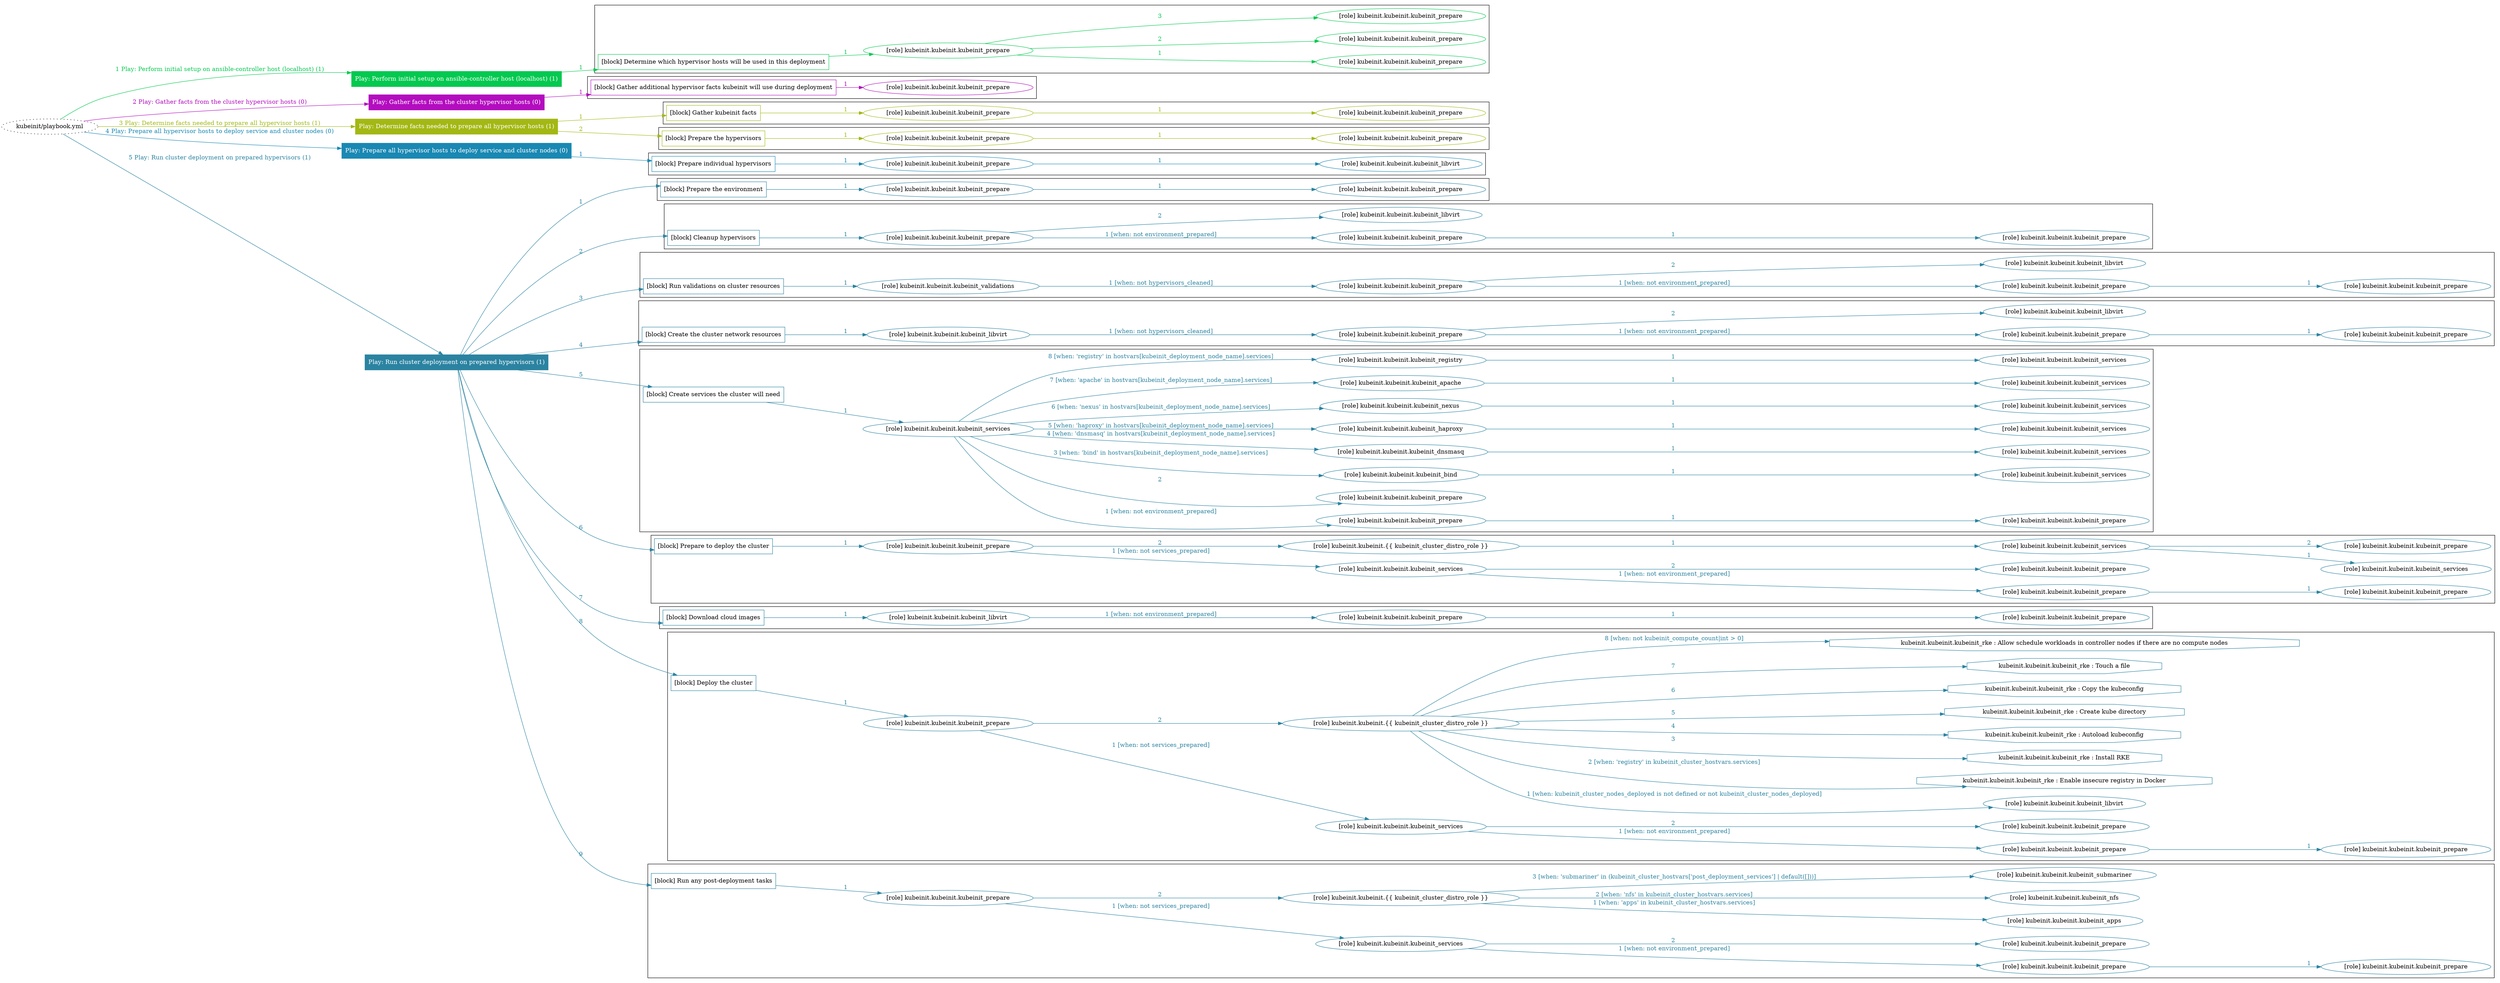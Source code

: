 digraph {
	graph [concentrate=true ordering=in rankdir=LR ratio=fill]
	edge [esep=5 sep=10]
	"kubeinit/playbook.yml" [URL="/home/runner/work/kubeinit/kubeinit/kubeinit/playbook.yml" id=playbook_e55db011 style=dotted]
	"kubeinit/playbook.yml" -> play_67dc340b [label="1 Play: Perform initial setup on ansible-controller host (localhost) (1)" color="#03c950" fontcolor="#03c950" id=edge_playbook_e55db011_play_67dc340b labeltooltip="1 Play: Perform initial setup on ansible-controller host (localhost) (1)" tooltip="1 Play: Perform initial setup on ansible-controller host (localhost) (1)"]
	subgraph "Play: Perform initial setup on ansible-controller host (localhost) (1)" {
		play_67dc340b [label="Play: Perform initial setup on ansible-controller host (localhost) (1)" URL="/home/runner/work/kubeinit/kubeinit/kubeinit/playbook.yml" color="#03c950" fontcolor="#ffffff" id=play_67dc340b shape=box style=filled tooltip=localhost]
		play_67dc340b -> block_d1f714ca [label=1 color="#03c950" fontcolor="#03c950" id=edge_1_play_67dc340b_block_d1f714ca labeltooltip=1 tooltip=1]
		subgraph cluster_block_d1f714ca {
			block_d1f714ca [label="[block] Determine which hypervisor hosts will be used in this deployment" URL="/home/runner/work/kubeinit/kubeinit/kubeinit/playbook.yml" color="#03c950" id=block_d1f714ca labeltooltip="Determine which hypervisor hosts will be used in this deployment" shape=box tooltip="Determine which hypervisor hosts will be used in this deployment"]
			block_d1f714ca -> role_d383143a [label="1 " color="#03c950" fontcolor="#03c950" id=edge_1_block_d1f714ca_role_d383143a labeltooltip="1 " tooltip="1 "]
			subgraph "kubeinit.kubeinit.kubeinit_prepare" {
				role_d383143a [label="[role] kubeinit.kubeinit.kubeinit_prepare" URL="/home/runner/work/kubeinit/kubeinit/kubeinit/playbook.yml" color="#03c950" id=role_d383143a tooltip="kubeinit.kubeinit.kubeinit_prepare"]
				role_d383143a -> role_7f1703e6 [label="1 " color="#03c950" fontcolor="#03c950" id=edge_1_role_d383143a_role_7f1703e6 labeltooltip="1 " tooltip="1 "]
				subgraph "kubeinit.kubeinit.kubeinit_prepare" {
					role_7f1703e6 [label="[role] kubeinit.kubeinit.kubeinit_prepare" URL="/home/runner/.ansible/collections/ansible_collections/kubeinit/kubeinit/roles/kubeinit_prepare/tasks/build_hypervisors_group.yml" color="#03c950" id=role_7f1703e6 tooltip="kubeinit.kubeinit.kubeinit_prepare"]
				}
				role_d383143a -> role_ec361c5c [label="2 " color="#03c950" fontcolor="#03c950" id=edge_2_role_d383143a_role_ec361c5c labeltooltip="2 " tooltip="2 "]
				subgraph "kubeinit.kubeinit.kubeinit_prepare" {
					role_ec361c5c [label="[role] kubeinit.kubeinit.kubeinit_prepare" URL="/home/runner/.ansible/collections/ansible_collections/kubeinit/kubeinit/roles/kubeinit_prepare/tasks/build_hypervisors_group.yml" color="#03c950" id=role_ec361c5c tooltip="kubeinit.kubeinit.kubeinit_prepare"]
				}
				role_d383143a -> role_1168374b [label="3 " color="#03c950" fontcolor="#03c950" id=edge_3_role_d383143a_role_1168374b labeltooltip="3 " tooltip="3 "]
				subgraph "kubeinit.kubeinit.kubeinit_prepare" {
					role_1168374b [label="[role] kubeinit.kubeinit.kubeinit_prepare" URL="/home/runner/.ansible/collections/ansible_collections/kubeinit/kubeinit/roles/kubeinit_prepare/tasks/build_hypervisors_group.yml" color="#03c950" id=role_1168374b tooltip="kubeinit.kubeinit.kubeinit_prepare"]
				}
			}
		}
	}
	"kubeinit/playbook.yml" -> play_30d7110e [label="2 Play: Gather facts from the cluster hypervisor hosts (0)" color="#b30dbf" fontcolor="#b30dbf" id=edge_playbook_e55db011_play_30d7110e labeltooltip="2 Play: Gather facts from the cluster hypervisor hosts (0)" tooltip="2 Play: Gather facts from the cluster hypervisor hosts (0)"]
	subgraph "Play: Gather facts from the cluster hypervisor hosts (0)" {
		play_30d7110e [label="Play: Gather facts from the cluster hypervisor hosts (0)" URL="/home/runner/work/kubeinit/kubeinit/kubeinit/playbook.yml" color="#b30dbf" fontcolor="#ffffff" id=play_30d7110e shape=box style=filled tooltip="Play: Gather facts from the cluster hypervisor hosts (0)"]
		play_30d7110e -> block_08581228 [label=1 color="#b30dbf" fontcolor="#b30dbf" id=edge_1_play_30d7110e_block_08581228 labeltooltip=1 tooltip=1]
		subgraph cluster_block_08581228 {
			block_08581228 [label="[block] Gather additional hypervisor facts kubeinit will use during deployment" URL="/home/runner/work/kubeinit/kubeinit/kubeinit/playbook.yml" color="#b30dbf" id=block_08581228 labeltooltip="Gather additional hypervisor facts kubeinit will use during deployment" shape=box tooltip="Gather additional hypervisor facts kubeinit will use during deployment"]
			block_08581228 -> role_de0c95f0 [label="1 " color="#b30dbf" fontcolor="#b30dbf" id=edge_1_block_08581228_role_de0c95f0 labeltooltip="1 " tooltip="1 "]
			subgraph "kubeinit.kubeinit.kubeinit_prepare" {
				role_de0c95f0 [label="[role] kubeinit.kubeinit.kubeinit_prepare" URL="/home/runner/work/kubeinit/kubeinit/kubeinit/playbook.yml" color="#b30dbf" id=role_de0c95f0 tooltip="kubeinit.kubeinit.kubeinit_prepare"]
			}
		}
	}
	"kubeinit/playbook.yml" -> play_4aa07a9d [label="3 Play: Determine facts needed to prepare all hypervisor hosts (1)" color="#a3b814" fontcolor="#a3b814" id=edge_playbook_e55db011_play_4aa07a9d labeltooltip="3 Play: Determine facts needed to prepare all hypervisor hosts (1)" tooltip="3 Play: Determine facts needed to prepare all hypervisor hosts (1)"]
	subgraph "Play: Determine facts needed to prepare all hypervisor hosts (1)" {
		play_4aa07a9d [label="Play: Determine facts needed to prepare all hypervisor hosts (1)" URL="/home/runner/work/kubeinit/kubeinit/kubeinit/playbook.yml" color="#a3b814" fontcolor="#ffffff" id=play_4aa07a9d shape=box style=filled tooltip=localhost]
		play_4aa07a9d -> block_de881b43 [label=1 color="#a3b814" fontcolor="#a3b814" id=edge_1_play_4aa07a9d_block_de881b43 labeltooltip=1 tooltip=1]
		subgraph cluster_block_de881b43 {
			block_de881b43 [label="[block] Gather kubeinit facts" URL="/home/runner/work/kubeinit/kubeinit/kubeinit/playbook.yml" color="#a3b814" id=block_de881b43 labeltooltip="Gather kubeinit facts" shape=box tooltip="Gather kubeinit facts"]
			block_de881b43 -> role_2f67605d [label="1 " color="#a3b814" fontcolor="#a3b814" id=edge_1_block_de881b43_role_2f67605d labeltooltip="1 " tooltip="1 "]
			subgraph "kubeinit.kubeinit.kubeinit_prepare" {
				role_2f67605d [label="[role] kubeinit.kubeinit.kubeinit_prepare" URL="/home/runner/work/kubeinit/kubeinit/kubeinit/playbook.yml" color="#a3b814" id=role_2f67605d tooltip="kubeinit.kubeinit.kubeinit_prepare"]
				role_2f67605d -> role_37171526 [label="1 " color="#a3b814" fontcolor="#a3b814" id=edge_1_role_2f67605d_role_37171526 labeltooltip="1 " tooltip="1 "]
				subgraph "kubeinit.kubeinit.kubeinit_prepare" {
					role_37171526 [label="[role] kubeinit.kubeinit.kubeinit_prepare" URL="/home/runner/.ansible/collections/ansible_collections/kubeinit/kubeinit/roles/kubeinit_prepare/tasks/gather_kubeinit_facts.yml" color="#a3b814" id=role_37171526 tooltip="kubeinit.kubeinit.kubeinit_prepare"]
				}
			}
		}
		play_4aa07a9d -> block_f7b8fd4e [label=2 color="#a3b814" fontcolor="#a3b814" id=edge_2_play_4aa07a9d_block_f7b8fd4e labeltooltip=2 tooltip=2]
		subgraph cluster_block_f7b8fd4e {
			block_f7b8fd4e [label="[block] Prepare the hypervisors" URL="/home/runner/work/kubeinit/kubeinit/kubeinit/playbook.yml" color="#a3b814" id=block_f7b8fd4e labeltooltip="Prepare the hypervisors" shape=box tooltip="Prepare the hypervisors"]
			block_f7b8fd4e -> role_d2a4a4ef [label="1 " color="#a3b814" fontcolor="#a3b814" id=edge_1_block_f7b8fd4e_role_d2a4a4ef labeltooltip="1 " tooltip="1 "]
			subgraph "kubeinit.kubeinit.kubeinit_prepare" {
				role_d2a4a4ef [label="[role] kubeinit.kubeinit.kubeinit_prepare" URL="/home/runner/work/kubeinit/kubeinit/kubeinit/playbook.yml" color="#a3b814" id=role_d2a4a4ef tooltip="kubeinit.kubeinit.kubeinit_prepare"]
				role_d2a4a4ef -> role_5ef63458 [label="1 " color="#a3b814" fontcolor="#a3b814" id=edge_1_role_d2a4a4ef_role_5ef63458 labeltooltip="1 " tooltip="1 "]
				subgraph "kubeinit.kubeinit.kubeinit_prepare" {
					role_5ef63458 [label="[role] kubeinit.kubeinit.kubeinit_prepare" URL="/home/runner/.ansible/collections/ansible_collections/kubeinit/kubeinit/roles/kubeinit_prepare/tasks/gather_kubeinit_facts.yml" color="#a3b814" id=role_5ef63458 tooltip="kubeinit.kubeinit.kubeinit_prepare"]
				}
			}
		}
	}
	"kubeinit/playbook.yml" -> play_81e403f7 [label="4 Play: Prepare all hypervisor hosts to deploy service and cluster nodes (0)" color="#1988b3" fontcolor="#1988b3" id=edge_playbook_e55db011_play_81e403f7 labeltooltip="4 Play: Prepare all hypervisor hosts to deploy service and cluster nodes (0)" tooltip="4 Play: Prepare all hypervisor hosts to deploy service and cluster nodes (0)"]
	subgraph "Play: Prepare all hypervisor hosts to deploy service and cluster nodes (0)" {
		play_81e403f7 [label="Play: Prepare all hypervisor hosts to deploy service and cluster nodes (0)" URL="/home/runner/work/kubeinit/kubeinit/kubeinit/playbook.yml" color="#1988b3" fontcolor="#ffffff" id=play_81e403f7 shape=box style=filled tooltip="Play: Prepare all hypervisor hosts to deploy service and cluster nodes (0)"]
		play_81e403f7 -> block_00a500b2 [label=1 color="#1988b3" fontcolor="#1988b3" id=edge_1_play_81e403f7_block_00a500b2 labeltooltip=1 tooltip=1]
		subgraph cluster_block_00a500b2 {
			block_00a500b2 [label="[block] Prepare individual hypervisors" URL="/home/runner/work/kubeinit/kubeinit/kubeinit/playbook.yml" color="#1988b3" id=block_00a500b2 labeltooltip="Prepare individual hypervisors" shape=box tooltip="Prepare individual hypervisors"]
			block_00a500b2 -> role_ab6cf3c2 [label="1 " color="#1988b3" fontcolor="#1988b3" id=edge_1_block_00a500b2_role_ab6cf3c2 labeltooltip="1 " tooltip="1 "]
			subgraph "kubeinit.kubeinit.kubeinit_prepare" {
				role_ab6cf3c2 [label="[role] kubeinit.kubeinit.kubeinit_prepare" URL="/home/runner/work/kubeinit/kubeinit/kubeinit/playbook.yml" color="#1988b3" id=role_ab6cf3c2 tooltip="kubeinit.kubeinit.kubeinit_prepare"]
				role_ab6cf3c2 -> role_0f6ce4d1 [label="1 " color="#1988b3" fontcolor="#1988b3" id=edge_1_role_ab6cf3c2_role_0f6ce4d1 labeltooltip="1 " tooltip="1 "]
				subgraph "kubeinit.kubeinit.kubeinit_libvirt" {
					role_0f6ce4d1 [label="[role] kubeinit.kubeinit.kubeinit_libvirt" URL="/home/runner/.ansible/collections/ansible_collections/kubeinit/kubeinit/roles/kubeinit_prepare/tasks/prepare_hypervisor.yml" color="#1988b3" id=role_0f6ce4d1 tooltip="kubeinit.kubeinit.kubeinit_libvirt"]
				}
			}
		}
	}
	"kubeinit/playbook.yml" -> play_2079ab14 [label="5 Play: Run cluster deployment on prepared hypervisors (1)" color="#2b83a1" fontcolor="#2b83a1" id=edge_playbook_e55db011_play_2079ab14 labeltooltip="5 Play: Run cluster deployment on prepared hypervisors (1)" tooltip="5 Play: Run cluster deployment on prepared hypervisors (1)"]
	subgraph "Play: Run cluster deployment on prepared hypervisors (1)" {
		play_2079ab14 [label="Play: Run cluster deployment on prepared hypervisors (1)" URL="/home/runner/work/kubeinit/kubeinit/kubeinit/playbook.yml" color="#2b83a1" fontcolor="#ffffff" id=play_2079ab14 shape=box style=filled tooltip=localhost]
		play_2079ab14 -> block_f9ff8fc6 [label=1 color="#2b83a1" fontcolor="#2b83a1" id=edge_1_play_2079ab14_block_f9ff8fc6 labeltooltip=1 tooltip=1]
		subgraph cluster_block_f9ff8fc6 {
			block_f9ff8fc6 [label="[block] Prepare the environment" URL="/home/runner/work/kubeinit/kubeinit/kubeinit/playbook.yml" color="#2b83a1" id=block_f9ff8fc6 labeltooltip="Prepare the environment" shape=box tooltip="Prepare the environment"]
			block_f9ff8fc6 -> role_5dbf5331 [label="1 " color="#2b83a1" fontcolor="#2b83a1" id=edge_1_block_f9ff8fc6_role_5dbf5331 labeltooltip="1 " tooltip="1 "]
			subgraph "kubeinit.kubeinit.kubeinit_prepare" {
				role_5dbf5331 [label="[role] kubeinit.kubeinit.kubeinit_prepare" URL="/home/runner/work/kubeinit/kubeinit/kubeinit/playbook.yml" color="#2b83a1" id=role_5dbf5331 tooltip="kubeinit.kubeinit.kubeinit_prepare"]
				role_5dbf5331 -> role_ba5bc32c [label="1 " color="#2b83a1" fontcolor="#2b83a1" id=edge_1_role_5dbf5331_role_ba5bc32c labeltooltip="1 " tooltip="1 "]
				subgraph "kubeinit.kubeinit.kubeinit_prepare" {
					role_ba5bc32c [label="[role] kubeinit.kubeinit.kubeinit_prepare" URL="/home/runner/.ansible/collections/ansible_collections/kubeinit/kubeinit/roles/kubeinit_prepare/tasks/gather_kubeinit_facts.yml" color="#2b83a1" id=role_ba5bc32c tooltip="kubeinit.kubeinit.kubeinit_prepare"]
				}
			}
		}
		play_2079ab14 -> block_57387211 [label=2 color="#2b83a1" fontcolor="#2b83a1" id=edge_2_play_2079ab14_block_57387211 labeltooltip=2 tooltip=2]
		subgraph cluster_block_57387211 {
			block_57387211 [label="[block] Cleanup hypervisors" URL="/home/runner/work/kubeinit/kubeinit/kubeinit/playbook.yml" color="#2b83a1" id=block_57387211 labeltooltip="Cleanup hypervisors" shape=box tooltip="Cleanup hypervisors"]
			block_57387211 -> role_a8362c7a [label="1 " color="#2b83a1" fontcolor="#2b83a1" id=edge_1_block_57387211_role_a8362c7a labeltooltip="1 " tooltip="1 "]
			subgraph "kubeinit.kubeinit.kubeinit_prepare" {
				role_a8362c7a [label="[role] kubeinit.kubeinit.kubeinit_prepare" URL="/home/runner/work/kubeinit/kubeinit/kubeinit/playbook.yml" color="#2b83a1" id=role_a8362c7a tooltip="kubeinit.kubeinit.kubeinit_prepare"]
				role_a8362c7a -> role_5d493ade [label="1 [when: not environment_prepared]" color="#2b83a1" fontcolor="#2b83a1" id=edge_1_role_a8362c7a_role_5d493ade labeltooltip="1 [when: not environment_prepared]" tooltip="1 [when: not environment_prepared]"]
				subgraph "kubeinit.kubeinit.kubeinit_prepare" {
					role_5d493ade [label="[role] kubeinit.kubeinit.kubeinit_prepare" URL="/home/runner/.ansible/collections/ansible_collections/kubeinit/kubeinit/roles/kubeinit_prepare/tasks/cleanup_hypervisors.yml" color="#2b83a1" id=role_5d493ade tooltip="kubeinit.kubeinit.kubeinit_prepare"]
					role_5d493ade -> role_f4e61a53 [label="1 " color="#2b83a1" fontcolor="#2b83a1" id=edge_1_role_5d493ade_role_f4e61a53 labeltooltip="1 " tooltip="1 "]
					subgraph "kubeinit.kubeinit.kubeinit_prepare" {
						role_f4e61a53 [label="[role] kubeinit.kubeinit.kubeinit_prepare" URL="/home/runner/.ansible/collections/ansible_collections/kubeinit/kubeinit/roles/kubeinit_prepare/tasks/gather_kubeinit_facts.yml" color="#2b83a1" id=role_f4e61a53 tooltip="kubeinit.kubeinit.kubeinit_prepare"]
					}
				}
				role_a8362c7a -> role_cea8eecd [label="2 " color="#2b83a1" fontcolor="#2b83a1" id=edge_2_role_a8362c7a_role_cea8eecd labeltooltip="2 " tooltip="2 "]
				subgraph "kubeinit.kubeinit.kubeinit_libvirt" {
					role_cea8eecd [label="[role] kubeinit.kubeinit.kubeinit_libvirt" URL="/home/runner/.ansible/collections/ansible_collections/kubeinit/kubeinit/roles/kubeinit_prepare/tasks/cleanup_hypervisors.yml" color="#2b83a1" id=role_cea8eecd tooltip="kubeinit.kubeinit.kubeinit_libvirt"]
				}
			}
		}
		play_2079ab14 -> block_ce6e151f [label=3 color="#2b83a1" fontcolor="#2b83a1" id=edge_3_play_2079ab14_block_ce6e151f labeltooltip=3 tooltip=3]
		subgraph cluster_block_ce6e151f {
			block_ce6e151f [label="[block] Run validations on cluster resources" URL="/home/runner/work/kubeinit/kubeinit/kubeinit/playbook.yml" color="#2b83a1" id=block_ce6e151f labeltooltip="Run validations on cluster resources" shape=box tooltip="Run validations on cluster resources"]
			block_ce6e151f -> role_a33f14a0 [label="1 " color="#2b83a1" fontcolor="#2b83a1" id=edge_1_block_ce6e151f_role_a33f14a0 labeltooltip="1 " tooltip="1 "]
			subgraph "kubeinit.kubeinit.kubeinit_validations" {
				role_a33f14a0 [label="[role] kubeinit.kubeinit.kubeinit_validations" URL="/home/runner/work/kubeinit/kubeinit/kubeinit/playbook.yml" color="#2b83a1" id=role_a33f14a0 tooltip="kubeinit.kubeinit.kubeinit_validations"]
				role_a33f14a0 -> role_05c8252f [label="1 [when: not hypervisors_cleaned]" color="#2b83a1" fontcolor="#2b83a1" id=edge_1_role_a33f14a0_role_05c8252f labeltooltip="1 [when: not hypervisors_cleaned]" tooltip="1 [when: not hypervisors_cleaned]"]
				subgraph "kubeinit.kubeinit.kubeinit_prepare" {
					role_05c8252f [label="[role] kubeinit.kubeinit.kubeinit_prepare" URL="/home/runner/.ansible/collections/ansible_collections/kubeinit/kubeinit/roles/kubeinit_validations/tasks/main.yml" color="#2b83a1" id=role_05c8252f tooltip="kubeinit.kubeinit.kubeinit_prepare"]
					role_05c8252f -> role_22298546 [label="1 [when: not environment_prepared]" color="#2b83a1" fontcolor="#2b83a1" id=edge_1_role_05c8252f_role_22298546 labeltooltip="1 [when: not environment_prepared]" tooltip="1 [when: not environment_prepared]"]
					subgraph "kubeinit.kubeinit.kubeinit_prepare" {
						role_22298546 [label="[role] kubeinit.kubeinit.kubeinit_prepare" URL="/home/runner/.ansible/collections/ansible_collections/kubeinit/kubeinit/roles/kubeinit_prepare/tasks/cleanup_hypervisors.yml" color="#2b83a1" id=role_22298546 tooltip="kubeinit.kubeinit.kubeinit_prepare"]
						role_22298546 -> role_c68b9130 [label="1 " color="#2b83a1" fontcolor="#2b83a1" id=edge_1_role_22298546_role_c68b9130 labeltooltip="1 " tooltip="1 "]
						subgraph "kubeinit.kubeinit.kubeinit_prepare" {
							role_c68b9130 [label="[role] kubeinit.kubeinit.kubeinit_prepare" URL="/home/runner/.ansible/collections/ansible_collections/kubeinit/kubeinit/roles/kubeinit_prepare/tasks/gather_kubeinit_facts.yml" color="#2b83a1" id=role_c68b9130 tooltip="kubeinit.kubeinit.kubeinit_prepare"]
						}
					}
					role_05c8252f -> role_410cbc05 [label="2 " color="#2b83a1" fontcolor="#2b83a1" id=edge_2_role_05c8252f_role_410cbc05 labeltooltip="2 " tooltip="2 "]
					subgraph "kubeinit.kubeinit.kubeinit_libvirt" {
						role_410cbc05 [label="[role] kubeinit.kubeinit.kubeinit_libvirt" URL="/home/runner/.ansible/collections/ansible_collections/kubeinit/kubeinit/roles/kubeinit_prepare/tasks/cleanup_hypervisors.yml" color="#2b83a1" id=role_410cbc05 tooltip="kubeinit.kubeinit.kubeinit_libvirt"]
					}
				}
			}
		}
		play_2079ab14 -> block_494bccfa [label=4 color="#2b83a1" fontcolor="#2b83a1" id=edge_4_play_2079ab14_block_494bccfa labeltooltip=4 tooltip=4]
		subgraph cluster_block_494bccfa {
			block_494bccfa [label="[block] Create the cluster network resources" URL="/home/runner/work/kubeinit/kubeinit/kubeinit/playbook.yml" color="#2b83a1" id=block_494bccfa labeltooltip="Create the cluster network resources" shape=box tooltip="Create the cluster network resources"]
			block_494bccfa -> role_618d1360 [label="1 " color="#2b83a1" fontcolor="#2b83a1" id=edge_1_block_494bccfa_role_618d1360 labeltooltip="1 " tooltip="1 "]
			subgraph "kubeinit.kubeinit.kubeinit_libvirt" {
				role_618d1360 [label="[role] kubeinit.kubeinit.kubeinit_libvirt" URL="/home/runner/work/kubeinit/kubeinit/kubeinit/playbook.yml" color="#2b83a1" id=role_618d1360 tooltip="kubeinit.kubeinit.kubeinit_libvirt"]
				role_618d1360 -> role_2b51115a [label="1 [when: not hypervisors_cleaned]" color="#2b83a1" fontcolor="#2b83a1" id=edge_1_role_618d1360_role_2b51115a labeltooltip="1 [when: not hypervisors_cleaned]" tooltip="1 [when: not hypervisors_cleaned]"]
				subgraph "kubeinit.kubeinit.kubeinit_prepare" {
					role_2b51115a [label="[role] kubeinit.kubeinit.kubeinit_prepare" URL="/home/runner/.ansible/collections/ansible_collections/kubeinit/kubeinit/roles/kubeinit_libvirt/tasks/create_network.yml" color="#2b83a1" id=role_2b51115a tooltip="kubeinit.kubeinit.kubeinit_prepare"]
					role_2b51115a -> role_0f632270 [label="1 [when: not environment_prepared]" color="#2b83a1" fontcolor="#2b83a1" id=edge_1_role_2b51115a_role_0f632270 labeltooltip="1 [when: not environment_prepared]" tooltip="1 [when: not environment_prepared]"]
					subgraph "kubeinit.kubeinit.kubeinit_prepare" {
						role_0f632270 [label="[role] kubeinit.kubeinit.kubeinit_prepare" URL="/home/runner/.ansible/collections/ansible_collections/kubeinit/kubeinit/roles/kubeinit_prepare/tasks/cleanup_hypervisors.yml" color="#2b83a1" id=role_0f632270 tooltip="kubeinit.kubeinit.kubeinit_prepare"]
						role_0f632270 -> role_77f0a396 [label="1 " color="#2b83a1" fontcolor="#2b83a1" id=edge_1_role_0f632270_role_77f0a396 labeltooltip="1 " tooltip="1 "]
						subgraph "kubeinit.kubeinit.kubeinit_prepare" {
							role_77f0a396 [label="[role] kubeinit.kubeinit.kubeinit_prepare" URL="/home/runner/.ansible/collections/ansible_collections/kubeinit/kubeinit/roles/kubeinit_prepare/tasks/gather_kubeinit_facts.yml" color="#2b83a1" id=role_77f0a396 tooltip="kubeinit.kubeinit.kubeinit_prepare"]
						}
					}
					role_2b51115a -> role_cd2c83ac [label="2 " color="#2b83a1" fontcolor="#2b83a1" id=edge_2_role_2b51115a_role_cd2c83ac labeltooltip="2 " tooltip="2 "]
					subgraph "kubeinit.kubeinit.kubeinit_libvirt" {
						role_cd2c83ac [label="[role] kubeinit.kubeinit.kubeinit_libvirt" URL="/home/runner/.ansible/collections/ansible_collections/kubeinit/kubeinit/roles/kubeinit_prepare/tasks/cleanup_hypervisors.yml" color="#2b83a1" id=role_cd2c83ac tooltip="kubeinit.kubeinit.kubeinit_libvirt"]
					}
				}
			}
		}
		play_2079ab14 -> block_b419bf3d [label=5 color="#2b83a1" fontcolor="#2b83a1" id=edge_5_play_2079ab14_block_b419bf3d labeltooltip=5 tooltip=5]
		subgraph cluster_block_b419bf3d {
			block_b419bf3d [label="[block] Create services the cluster will need" URL="/home/runner/work/kubeinit/kubeinit/kubeinit/playbook.yml" color="#2b83a1" id=block_b419bf3d labeltooltip="Create services the cluster will need" shape=box tooltip="Create services the cluster will need"]
			block_b419bf3d -> role_2d2bae8b [label="1 " color="#2b83a1" fontcolor="#2b83a1" id=edge_1_block_b419bf3d_role_2d2bae8b labeltooltip="1 " tooltip="1 "]
			subgraph "kubeinit.kubeinit.kubeinit_services" {
				role_2d2bae8b [label="[role] kubeinit.kubeinit.kubeinit_services" URL="/home/runner/work/kubeinit/kubeinit/kubeinit/playbook.yml" color="#2b83a1" id=role_2d2bae8b tooltip="kubeinit.kubeinit.kubeinit_services"]
				role_2d2bae8b -> role_a0cc6f60 [label="1 [when: not environment_prepared]" color="#2b83a1" fontcolor="#2b83a1" id=edge_1_role_2d2bae8b_role_a0cc6f60 labeltooltip="1 [when: not environment_prepared]" tooltip="1 [when: not environment_prepared]"]
				subgraph "kubeinit.kubeinit.kubeinit_prepare" {
					role_a0cc6f60 [label="[role] kubeinit.kubeinit.kubeinit_prepare" URL="/home/runner/.ansible/collections/ansible_collections/kubeinit/kubeinit/roles/kubeinit_services/tasks/main.yml" color="#2b83a1" id=role_a0cc6f60 tooltip="kubeinit.kubeinit.kubeinit_prepare"]
					role_a0cc6f60 -> role_7de44188 [label="1 " color="#2b83a1" fontcolor="#2b83a1" id=edge_1_role_a0cc6f60_role_7de44188 labeltooltip="1 " tooltip="1 "]
					subgraph "kubeinit.kubeinit.kubeinit_prepare" {
						role_7de44188 [label="[role] kubeinit.kubeinit.kubeinit_prepare" URL="/home/runner/.ansible/collections/ansible_collections/kubeinit/kubeinit/roles/kubeinit_prepare/tasks/gather_kubeinit_facts.yml" color="#2b83a1" id=role_7de44188 tooltip="kubeinit.kubeinit.kubeinit_prepare"]
					}
				}
				role_2d2bae8b -> role_009e4f43 [label="2 " color="#2b83a1" fontcolor="#2b83a1" id=edge_2_role_2d2bae8b_role_009e4f43 labeltooltip="2 " tooltip="2 "]
				subgraph "kubeinit.kubeinit.kubeinit_prepare" {
					role_009e4f43 [label="[role] kubeinit.kubeinit.kubeinit_prepare" URL="/home/runner/.ansible/collections/ansible_collections/kubeinit/kubeinit/roles/kubeinit_services/tasks/00_create_service_pod.yml" color="#2b83a1" id=role_009e4f43 tooltip="kubeinit.kubeinit.kubeinit_prepare"]
				}
				role_2d2bae8b -> role_32c282e8 [label="3 [when: 'bind' in hostvars[kubeinit_deployment_node_name].services]" color="#2b83a1" fontcolor="#2b83a1" id=edge_3_role_2d2bae8b_role_32c282e8 labeltooltip="3 [when: 'bind' in hostvars[kubeinit_deployment_node_name].services]" tooltip="3 [when: 'bind' in hostvars[kubeinit_deployment_node_name].services]"]
				subgraph "kubeinit.kubeinit.kubeinit_bind" {
					role_32c282e8 [label="[role] kubeinit.kubeinit.kubeinit_bind" URL="/home/runner/.ansible/collections/ansible_collections/kubeinit/kubeinit/roles/kubeinit_services/tasks/start_services_containers.yml" color="#2b83a1" id=role_32c282e8 tooltip="kubeinit.kubeinit.kubeinit_bind"]
					role_32c282e8 -> role_d2852983 [label="1 " color="#2b83a1" fontcolor="#2b83a1" id=edge_1_role_32c282e8_role_d2852983 labeltooltip="1 " tooltip="1 "]
					subgraph "kubeinit.kubeinit.kubeinit_services" {
						role_d2852983 [label="[role] kubeinit.kubeinit.kubeinit_services" URL="/home/runner/.ansible/collections/ansible_collections/kubeinit/kubeinit/roles/kubeinit_bind/tasks/main.yml" color="#2b83a1" id=role_d2852983 tooltip="kubeinit.kubeinit.kubeinit_services"]
					}
				}
				role_2d2bae8b -> role_fb3e6f44 [label="4 [when: 'dnsmasq' in hostvars[kubeinit_deployment_node_name].services]" color="#2b83a1" fontcolor="#2b83a1" id=edge_4_role_2d2bae8b_role_fb3e6f44 labeltooltip="4 [when: 'dnsmasq' in hostvars[kubeinit_deployment_node_name].services]" tooltip="4 [when: 'dnsmasq' in hostvars[kubeinit_deployment_node_name].services]"]
				subgraph "kubeinit.kubeinit.kubeinit_dnsmasq" {
					role_fb3e6f44 [label="[role] kubeinit.kubeinit.kubeinit_dnsmasq" URL="/home/runner/.ansible/collections/ansible_collections/kubeinit/kubeinit/roles/kubeinit_services/tasks/start_services_containers.yml" color="#2b83a1" id=role_fb3e6f44 tooltip="kubeinit.kubeinit.kubeinit_dnsmasq"]
					role_fb3e6f44 -> role_25750310 [label="1 " color="#2b83a1" fontcolor="#2b83a1" id=edge_1_role_fb3e6f44_role_25750310 labeltooltip="1 " tooltip="1 "]
					subgraph "kubeinit.kubeinit.kubeinit_services" {
						role_25750310 [label="[role] kubeinit.kubeinit.kubeinit_services" URL="/home/runner/.ansible/collections/ansible_collections/kubeinit/kubeinit/roles/kubeinit_dnsmasq/tasks/main.yml" color="#2b83a1" id=role_25750310 tooltip="kubeinit.kubeinit.kubeinit_services"]
					}
				}
				role_2d2bae8b -> role_d91c2dac [label="5 [when: 'haproxy' in hostvars[kubeinit_deployment_node_name].services]" color="#2b83a1" fontcolor="#2b83a1" id=edge_5_role_2d2bae8b_role_d91c2dac labeltooltip="5 [when: 'haproxy' in hostvars[kubeinit_deployment_node_name].services]" tooltip="5 [when: 'haproxy' in hostvars[kubeinit_deployment_node_name].services]"]
				subgraph "kubeinit.kubeinit.kubeinit_haproxy" {
					role_d91c2dac [label="[role] kubeinit.kubeinit.kubeinit_haproxy" URL="/home/runner/.ansible/collections/ansible_collections/kubeinit/kubeinit/roles/kubeinit_services/tasks/start_services_containers.yml" color="#2b83a1" id=role_d91c2dac tooltip="kubeinit.kubeinit.kubeinit_haproxy"]
					role_d91c2dac -> role_08e07be8 [label="1 " color="#2b83a1" fontcolor="#2b83a1" id=edge_1_role_d91c2dac_role_08e07be8 labeltooltip="1 " tooltip="1 "]
					subgraph "kubeinit.kubeinit.kubeinit_services" {
						role_08e07be8 [label="[role] kubeinit.kubeinit.kubeinit_services" URL="/home/runner/.ansible/collections/ansible_collections/kubeinit/kubeinit/roles/kubeinit_haproxy/tasks/main.yml" color="#2b83a1" id=role_08e07be8 tooltip="kubeinit.kubeinit.kubeinit_services"]
					}
				}
				role_2d2bae8b -> role_3e5e18a1 [label="6 [when: 'nexus' in hostvars[kubeinit_deployment_node_name].services]" color="#2b83a1" fontcolor="#2b83a1" id=edge_6_role_2d2bae8b_role_3e5e18a1 labeltooltip="6 [when: 'nexus' in hostvars[kubeinit_deployment_node_name].services]" tooltip="6 [when: 'nexus' in hostvars[kubeinit_deployment_node_name].services]"]
				subgraph "kubeinit.kubeinit.kubeinit_nexus" {
					role_3e5e18a1 [label="[role] kubeinit.kubeinit.kubeinit_nexus" URL="/home/runner/.ansible/collections/ansible_collections/kubeinit/kubeinit/roles/kubeinit_services/tasks/start_services_containers.yml" color="#2b83a1" id=role_3e5e18a1 tooltip="kubeinit.kubeinit.kubeinit_nexus"]
					role_3e5e18a1 -> role_6a5a84b7 [label="1 " color="#2b83a1" fontcolor="#2b83a1" id=edge_1_role_3e5e18a1_role_6a5a84b7 labeltooltip="1 " tooltip="1 "]
					subgraph "kubeinit.kubeinit.kubeinit_services" {
						role_6a5a84b7 [label="[role] kubeinit.kubeinit.kubeinit_services" URL="/home/runner/.ansible/collections/ansible_collections/kubeinit/kubeinit/roles/kubeinit_nexus/tasks/main.yml" color="#2b83a1" id=role_6a5a84b7 tooltip="kubeinit.kubeinit.kubeinit_services"]
					}
				}
				role_2d2bae8b -> role_3aaa99c8 [label="7 [when: 'apache' in hostvars[kubeinit_deployment_node_name].services]" color="#2b83a1" fontcolor="#2b83a1" id=edge_7_role_2d2bae8b_role_3aaa99c8 labeltooltip="7 [when: 'apache' in hostvars[kubeinit_deployment_node_name].services]" tooltip="7 [when: 'apache' in hostvars[kubeinit_deployment_node_name].services]"]
				subgraph "kubeinit.kubeinit.kubeinit_apache" {
					role_3aaa99c8 [label="[role] kubeinit.kubeinit.kubeinit_apache" URL="/home/runner/.ansible/collections/ansible_collections/kubeinit/kubeinit/roles/kubeinit_services/tasks/start_services_containers.yml" color="#2b83a1" id=role_3aaa99c8 tooltip="kubeinit.kubeinit.kubeinit_apache"]
					role_3aaa99c8 -> role_94c0c1a1 [label="1 " color="#2b83a1" fontcolor="#2b83a1" id=edge_1_role_3aaa99c8_role_94c0c1a1 labeltooltip="1 " tooltip="1 "]
					subgraph "kubeinit.kubeinit.kubeinit_services" {
						role_94c0c1a1 [label="[role] kubeinit.kubeinit.kubeinit_services" URL="/home/runner/.ansible/collections/ansible_collections/kubeinit/kubeinit/roles/kubeinit_apache/tasks/main.yml" color="#2b83a1" id=role_94c0c1a1 tooltip="kubeinit.kubeinit.kubeinit_services"]
					}
				}
				role_2d2bae8b -> role_690fa26e [label="8 [when: 'registry' in hostvars[kubeinit_deployment_node_name].services]" color="#2b83a1" fontcolor="#2b83a1" id=edge_8_role_2d2bae8b_role_690fa26e labeltooltip="8 [when: 'registry' in hostvars[kubeinit_deployment_node_name].services]" tooltip="8 [when: 'registry' in hostvars[kubeinit_deployment_node_name].services]"]
				subgraph "kubeinit.kubeinit.kubeinit_registry" {
					role_690fa26e [label="[role] kubeinit.kubeinit.kubeinit_registry" URL="/home/runner/.ansible/collections/ansible_collections/kubeinit/kubeinit/roles/kubeinit_services/tasks/start_services_containers.yml" color="#2b83a1" id=role_690fa26e tooltip="kubeinit.kubeinit.kubeinit_registry"]
					role_690fa26e -> role_07bd99f6 [label="1 " color="#2b83a1" fontcolor="#2b83a1" id=edge_1_role_690fa26e_role_07bd99f6 labeltooltip="1 " tooltip="1 "]
					subgraph "kubeinit.kubeinit.kubeinit_services" {
						role_07bd99f6 [label="[role] kubeinit.kubeinit.kubeinit_services" URL="/home/runner/.ansible/collections/ansible_collections/kubeinit/kubeinit/roles/kubeinit_registry/tasks/main.yml" color="#2b83a1" id=role_07bd99f6 tooltip="kubeinit.kubeinit.kubeinit_services"]
					}
				}
			}
		}
		play_2079ab14 -> block_5c058644 [label=6 color="#2b83a1" fontcolor="#2b83a1" id=edge_6_play_2079ab14_block_5c058644 labeltooltip=6 tooltip=6]
		subgraph cluster_block_5c058644 {
			block_5c058644 [label="[block] Prepare to deploy the cluster" URL="/home/runner/work/kubeinit/kubeinit/kubeinit/playbook.yml" color="#2b83a1" id=block_5c058644 labeltooltip="Prepare to deploy the cluster" shape=box tooltip="Prepare to deploy the cluster"]
			block_5c058644 -> role_e2b6fc5d [label="1 " color="#2b83a1" fontcolor="#2b83a1" id=edge_1_block_5c058644_role_e2b6fc5d labeltooltip="1 " tooltip="1 "]
			subgraph "kubeinit.kubeinit.kubeinit_prepare" {
				role_e2b6fc5d [label="[role] kubeinit.kubeinit.kubeinit_prepare" URL="/home/runner/work/kubeinit/kubeinit/kubeinit/playbook.yml" color="#2b83a1" id=role_e2b6fc5d tooltip="kubeinit.kubeinit.kubeinit_prepare"]
				role_e2b6fc5d -> role_677dae3a [label="1 [when: not services_prepared]" color="#2b83a1" fontcolor="#2b83a1" id=edge_1_role_e2b6fc5d_role_677dae3a labeltooltip="1 [when: not services_prepared]" tooltip="1 [when: not services_prepared]"]
				subgraph "kubeinit.kubeinit.kubeinit_services" {
					role_677dae3a [label="[role] kubeinit.kubeinit.kubeinit_services" URL="/home/runner/.ansible/collections/ansible_collections/kubeinit/kubeinit/roles/kubeinit_prepare/tasks/prepare_cluster.yml" color="#2b83a1" id=role_677dae3a tooltip="kubeinit.kubeinit.kubeinit_services"]
					role_677dae3a -> role_a40c3df4 [label="1 [when: not environment_prepared]" color="#2b83a1" fontcolor="#2b83a1" id=edge_1_role_677dae3a_role_a40c3df4 labeltooltip="1 [when: not environment_prepared]" tooltip="1 [when: not environment_prepared]"]
					subgraph "kubeinit.kubeinit.kubeinit_prepare" {
						role_a40c3df4 [label="[role] kubeinit.kubeinit.kubeinit_prepare" URL="/home/runner/.ansible/collections/ansible_collections/kubeinit/kubeinit/roles/kubeinit_services/tasks/prepare_services.yml" color="#2b83a1" id=role_a40c3df4 tooltip="kubeinit.kubeinit.kubeinit_prepare"]
						role_a40c3df4 -> role_d10539b5 [label="1 " color="#2b83a1" fontcolor="#2b83a1" id=edge_1_role_a40c3df4_role_d10539b5 labeltooltip="1 " tooltip="1 "]
						subgraph "kubeinit.kubeinit.kubeinit_prepare" {
							role_d10539b5 [label="[role] kubeinit.kubeinit.kubeinit_prepare" URL="/home/runner/.ansible/collections/ansible_collections/kubeinit/kubeinit/roles/kubeinit_prepare/tasks/gather_kubeinit_facts.yml" color="#2b83a1" id=role_d10539b5 tooltip="kubeinit.kubeinit.kubeinit_prepare"]
						}
					}
					role_677dae3a -> role_defe580d [label="2 " color="#2b83a1" fontcolor="#2b83a1" id=edge_2_role_677dae3a_role_defe580d labeltooltip="2 " tooltip="2 "]
					subgraph "kubeinit.kubeinit.kubeinit_prepare" {
						role_defe580d [label="[role] kubeinit.kubeinit.kubeinit_prepare" URL="/home/runner/.ansible/collections/ansible_collections/kubeinit/kubeinit/roles/kubeinit_services/tasks/prepare_services.yml" color="#2b83a1" id=role_defe580d tooltip="kubeinit.kubeinit.kubeinit_prepare"]
					}
				}
				role_e2b6fc5d -> role_4235f1b4 [label="2 " color="#2b83a1" fontcolor="#2b83a1" id=edge_2_role_e2b6fc5d_role_4235f1b4 labeltooltip="2 " tooltip="2 "]
				subgraph "kubeinit.kubeinit.{{ kubeinit_cluster_distro_role }}" {
					role_4235f1b4 [label="[role] kubeinit.kubeinit.{{ kubeinit_cluster_distro_role }}" URL="/home/runner/.ansible/collections/ansible_collections/kubeinit/kubeinit/roles/kubeinit_prepare/tasks/prepare_cluster.yml" color="#2b83a1" id=role_4235f1b4 tooltip="kubeinit.kubeinit.{{ kubeinit_cluster_distro_role }}"]
					role_4235f1b4 -> role_4350a2c8 [label="1 " color="#2b83a1" fontcolor="#2b83a1" id=edge_1_role_4235f1b4_role_4350a2c8 labeltooltip="1 " tooltip="1 "]
					subgraph "kubeinit.kubeinit.kubeinit_services" {
						role_4350a2c8 [label="[role] kubeinit.kubeinit.kubeinit_services" URL="/home/runner/.ansible/collections/ansible_collections/kubeinit/kubeinit/roles/kubeinit_rke/tasks/prepare_cluster.yml" color="#2b83a1" id=role_4350a2c8 tooltip="kubeinit.kubeinit.kubeinit_services"]
						role_4350a2c8 -> role_f8814073 [label="1 " color="#2b83a1" fontcolor="#2b83a1" id=edge_1_role_4350a2c8_role_f8814073 labeltooltip="1 " tooltip="1 "]
						subgraph "kubeinit.kubeinit.kubeinit_services" {
							role_f8814073 [label="[role] kubeinit.kubeinit.kubeinit_services" URL="/home/runner/.ansible/collections/ansible_collections/kubeinit/kubeinit/roles/kubeinit_services/tasks/create_provision_container.yml" color="#2b83a1" id=role_f8814073 tooltip="kubeinit.kubeinit.kubeinit_services"]
						}
						role_4350a2c8 -> role_65bf5f4f [label="2 " color="#2b83a1" fontcolor="#2b83a1" id=edge_2_role_4350a2c8_role_65bf5f4f labeltooltip="2 " tooltip="2 "]
						subgraph "kubeinit.kubeinit.kubeinit_prepare" {
							role_65bf5f4f [label="[role] kubeinit.kubeinit.kubeinit_prepare" URL="/home/runner/.ansible/collections/ansible_collections/kubeinit/kubeinit/roles/kubeinit_services/tasks/create_provision_container.yml" color="#2b83a1" id=role_65bf5f4f tooltip="kubeinit.kubeinit.kubeinit_prepare"]
						}
					}
				}
			}
		}
		play_2079ab14 -> block_c217335b [label=7 color="#2b83a1" fontcolor="#2b83a1" id=edge_7_play_2079ab14_block_c217335b labeltooltip=7 tooltip=7]
		subgraph cluster_block_c217335b {
			block_c217335b [label="[block] Download cloud images" URL="/home/runner/work/kubeinit/kubeinit/kubeinit/playbook.yml" color="#2b83a1" id=block_c217335b labeltooltip="Download cloud images" shape=box tooltip="Download cloud images"]
			block_c217335b -> role_3665b4bd [label="1 " color="#2b83a1" fontcolor="#2b83a1" id=edge_1_block_c217335b_role_3665b4bd labeltooltip="1 " tooltip="1 "]
			subgraph "kubeinit.kubeinit.kubeinit_libvirt" {
				role_3665b4bd [label="[role] kubeinit.kubeinit.kubeinit_libvirt" URL="/home/runner/work/kubeinit/kubeinit/kubeinit/playbook.yml" color="#2b83a1" id=role_3665b4bd tooltip="kubeinit.kubeinit.kubeinit_libvirt"]
				role_3665b4bd -> role_ab6cffa6 [label="1 [when: not environment_prepared]" color="#2b83a1" fontcolor="#2b83a1" id=edge_1_role_3665b4bd_role_ab6cffa6 labeltooltip="1 [when: not environment_prepared]" tooltip="1 [when: not environment_prepared]"]
				subgraph "kubeinit.kubeinit.kubeinit_prepare" {
					role_ab6cffa6 [label="[role] kubeinit.kubeinit.kubeinit_prepare" URL="/home/runner/.ansible/collections/ansible_collections/kubeinit/kubeinit/roles/kubeinit_libvirt/tasks/download_cloud_images.yml" color="#2b83a1" id=role_ab6cffa6 tooltip="kubeinit.kubeinit.kubeinit_prepare"]
					role_ab6cffa6 -> role_096d69ae [label="1 " color="#2b83a1" fontcolor="#2b83a1" id=edge_1_role_ab6cffa6_role_096d69ae labeltooltip="1 " tooltip="1 "]
					subgraph "kubeinit.kubeinit.kubeinit_prepare" {
						role_096d69ae [label="[role] kubeinit.kubeinit.kubeinit_prepare" URL="/home/runner/.ansible/collections/ansible_collections/kubeinit/kubeinit/roles/kubeinit_prepare/tasks/gather_kubeinit_facts.yml" color="#2b83a1" id=role_096d69ae tooltip="kubeinit.kubeinit.kubeinit_prepare"]
					}
				}
			}
		}
		play_2079ab14 -> block_89905c32 [label=8 color="#2b83a1" fontcolor="#2b83a1" id=edge_8_play_2079ab14_block_89905c32 labeltooltip=8 tooltip=8]
		subgraph cluster_block_89905c32 {
			block_89905c32 [label="[block] Deploy the cluster" URL="/home/runner/work/kubeinit/kubeinit/kubeinit/playbook.yml" color="#2b83a1" id=block_89905c32 labeltooltip="Deploy the cluster" shape=box tooltip="Deploy the cluster"]
			block_89905c32 -> role_1493d78d [label="1 " color="#2b83a1" fontcolor="#2b83a1" id=edge_1_block_89905c32_role_1493d78d labeltooltip="1 " tooltip="1 "]
			subgraph "kubeinit.kubeinit.kubeinit_prepare" {
				role_1493d78d [label="[role] kubeinit.kubeinit.kubeinit_prepare" URL="/home/runner/work/kubeinit/kubeinit/kubeinit/playbook.yml" color="#2b83a1" id=role_1493d78d tooltip="kubeinit.kubeinit.kubeinit_prepare"]
				role_1493d78d -> role_9b48b39c [label="1 [when: not services_prepared]" color="#2b83a1" fontcolor="#2b83a1" id=edge_1_role_1493d78d_role_9b48b39c labeltooltip="1 [when: not services_prepared]" tooltip="1 [when: not services_prepared]"]
				subgraph "kubeinit.kubeinit.kubeinit_services" {
					role_9b48b39c [label="[role] kubeinit.kubeinit.kubeinit_services" URL="/home/runner/.ansible/collections/ansible_collections/kubeinit/kubeinit/roles/kubeinit_prepare/tasks/deploy_cluster.yml" color="#2b83a1" id=role_9b48b39c tooltip="kubeinit.kubeinit.kubeinit_services"]
					role_9b48b39c -> role_68743db4 [label="1 [when: not environment_prepared]" color="#2b83a1" fontcolor="#2b83a1" id=edge_1_role_9b48b39c_role_68743db4 labeltooltip="1 [when: not environment_prepared]" tooltip="1 [when: not environment_prepared]"]
					subgraph "kubeinit.kubeinit.kubeinit_prepare" {
						role_68743db4 [label="[role] kubeinit.kubeinit.kubeinit_prepare" URL="/home/runner/.ansible/collections/ansible_collections/kubeinit/kubeinit/roles/kubeinit_services/tasks/prepare_services.yml" color="#2b83a1" id=role_68743db4 tooltip="kubeinit.kubeinit.kubeinit_prepare"]
						role_68743db4 -> role_45a581e7 [label="1 " color="#2b83a1" fontcolor="#2b83a1" id=edge_1_role_68743db4_role_45a581e7 labeltooltip="1 " tooltip="1 "]
						subgraph "kubeinit.kubeinit.kubeinit_prepare" {
							role_45a581e7 [label="[role] kubeinit.kubeinit.kubeinit_prepare" URL="/home/runner/.ansible/collections/ansible_collections/kubeinit/kubeinit/roles/kubeinit_prepare/tasks/gather_kubeinit_facts.yml" color="#2b83a1" id=role_45a581e7 tooltip="kubeinit.kubeinit.kubeinit_prepare"]
						}
					}
					role_9b48b39c -> role_0217982a [label="2 " color="#2b83a1" fontcolor="#2b83a1" id=edge_2_role_9b48b39c_role_0217982a labeltooltip="2 " tooltip="2 "]
					subgraph "kubeinit.kubeinit.kubeinit_prepare" {
						role_0217982a [label="[role] kubeinit.kubeinit.kubeinit_prepare" URL="/home/runner/.ansible/collections/ansible_collections/kubeinit/kubeinit/roles/kubeinit_services/tasks/prepare_services.yml" color="#2b83a1" id=role_0217982a tooltip="kubeinit.kubeinit.kubeinit_prepare"]
					}
				}
				role_1493d78d -> role_ec806783 [label="2 " color="#2b83a1" fontcolor="#2b83a1" id=edge_2_role_1493d78d_role_ec806783 labeltooltip="2 " tooltip="2 "]
				subgraph "kubeinit.kubeinit.{{ kubeinit_cluster_distro_role }}" {
					role_ec806783 [label="[role] kubeinit.kubeinit.{{ kubeinit_cluster_distro_role }}" URL="/home/runner/.ansible/collections/ansible_collections/kubeinit/kubeinit/roles/kubeinit_prepare/tasks/deploy_cluster.yml" color="#2b83a1" id=role_ec806783 tooltip="kubeinit.kubeinit.{{ kubeinit_cluster_distro_role }}"]
					role_ec806783 -> role_d9e500d2 [label="1 [when: kubeinit_cluster_nodes_deployed is not defined or not kubeinit_cluster_nodes_deployed]" color="#2b83a1" fontcolor="#2b83a1" id=edge_1_role_ec806783_role_d9e500d2 labeltooltip="1 [when: kubeinit_cluster_nodes_deployed is not defined or not kubeinit_cluster_nodes_deployed]" tooltip="1 [when: kubeinit_cluster_nodes_deployed is not defined or not kubeinit_cluster_nodes_deployed]"]
					subgraph "kubeinit.kubeinit.kubeinit_libvirt" {
						role_d9e500d2 [label="[role] kubeinit.kubeinit.kubeinit_libvirt" URL="/home/runner/.ansible/collections/ansible_collections/kubeinit/kubeinit/roles/kubeinit_rke/tasks/main.yml" color="#2b83a1" id=role_d9e500d2 tooltip="kubeinit.kubeinit.kubeinit_libvirt"]
					}
					task_7785a9a2 [label="kubeinit.kubeinit.kubeinit_rke : Enable insecure registry in Docker" URL="/home/runner/.ansible/collections/ansible_collections/kubeinit/kubeinit/roles/kubeinit_rke/tasks/main.yml" color="#2b83a1" id=task_7785a9a2 shape=octagon tooltip="kubeinit.kubeinit.kubeinit_rke : Enable insecure registry in Docker"]
					role_ec806783 -> task_7785a9a2 [label="2 [when: 'registry' in kubeinit_cluster_hostvars.services]" color="#2b83a1" fontcolor="#2b83a1" id=edge_2_role_ec806783_task_7785a9a2 labeltooltip="2 [when: 'registry' in kubeinit_cluster_hostvars.services]" tooltip="2 [when: 'registry' in kubeinit_cluster_hostvars.services]"]
					task_69f109b1 [label="kubeinit.kubeinit.kubeinit_rke : Install RKE" URL="/home/runner/.ansible/collections/ansible_collections/kubeinit/kubeinit/roles/kubeinit_rke/tasks/main.yml" color="#2b83a1" id=task_69f109b1 shape=octagon tooltip="kubeinit.kubeinit.kubeinit_rke : Install RKE"]
					role_ec806783 -> task_69f109b1 [label="3 " color="#2b83a1" fontcolor="#2b83a1" id=edge_3_role_ec806783_task_69f109b1 labeltooltip="3 " tooltip="3 "]
					task_fb875d72 [label="kubeinit.kubeinit.kubeinit_rke : Autoload kubeconfig" URL="/home/runner/.ansible/collections/ansible_collections/kubeinit/kubeinit/roles/kubeinit_rke/tasks/main.yml" color="#2b83a1" id=task_fb875d72 shape=octagon tooltip="kubeinit.kubeinit.kubeinit_rke : Autoload kubeconfig"]
					role_ec806783 -> task_fb875d72 [label="4 " color="#2b83a1" fontcolor="#2b83a1" id=edge_4_role_ec806783_task_fb875d72 labeltooltip="4 " tooltip="4 "]
					task_d702d22e [label="kubeinit.kubeinit.kubeinit_rke : Create kube directory" URL="/home/runner/.ansible/collections/ansible_collections/kubeinit/kubeinit/roles/kubeinit_rke/tasks/main.yml" color="#2b83a1" id=task_d702d22e shape=octagon tooltip="kubeinit.kubeinit.kubeinit_rke : Create kube directory"]
					role_ec806783 -> task_d702d22e [label="5 " color="#2b83a1" fontcolor="#2b83a1" id=edge_5_role_ec806783_task_d702d22e labeltooltip="5 " tooltip="5 "]
					task_ec376efc [label="kubeinit.kubeinit.kubeinit_rke : Copy the kubeconfig" URL="/home/runner/.ansible/collections/ansible_collections/kubeinit/kubeinit/roles/kubeinit_rke/tasks/main.yml" color="#2b83a1" id=task_ec376efc shape=octagon tooltip="kubeinit.kubeinit.kubeinit_rke : Copy the kubeconfig"]
					role_ec806783 -> task_ec376efc [label="6 " color="#2b83a1" fontcolor="#2b83a1" id=edge_6_role_ec806783_task_ec376efc labeltooltip="6 " tooltip="6 "]
					task_68160788 [label="kubeinit.kubeinit.kubeinit_rke : Touch a file" URL="/home/runner/.ansible/collections/ansible_collections/kubeinit/kubeinit/roles/kubeinit_rke/tasks/main.yml" color="#2b83a1" id=task_68160788 shape=octagon tooltip="kubeinit.kubeinit.kubeinit_rke : Touch a file"]
					role_ec806783 -> task_68160788 [label="7 " color="#2b83a1" fontcolor="#2b83a1" id=edge_7_role_ec806783_task_68160788 labeltooltip="7 " tooltip="7 "]
					task_156978e5 [label="kubeinit.kubeinit.kubeinit_rke : Allow schedule workloads in controller nodes if there are no compute nodes" URL="/home/runner/.ansible/collections/ansible_collections/kubeinit/kubeinit/roles/kubeinit_rke/tasks/main.yml" color="#2b83a1" id=task_156978e5 shape=octagon tooltip="kubeinit.kubeinit.kubeinit_rke : Allow schedule workloads in controller nodes if there are no compute nodes"]
					role_ec806783 -> task_156978e5 [label="8 [when: not kubeinit_compute_count|int > 0]" color="#2b83a1" fontcolor="#2b83a1" id=edge_8_role_ec806783_task_156978e5 labeltooltip="8 [when: not kubeinit_compute_count|int > 0]" tooltip="8 [when: not kubeinit_compute_count|int > 0]"]
				}
			}
		}
		play_2079ab14 -> block_25cf9b3b [label=9 color="#2b83a1" fontcolor="#2b83a1" id=edge_9_play_2079ab14_block_25cf9b3b labeltooltip=9 tooltip=9]
		subgraph cluster_block_25cf9b3b {
			block_25cf9b3b [label="[block] Run any post-deployment tasks" URL="/home/runner/work/kubeinit/kubeinit/kubeinit/playbook.yml" color="#2b83a1" id=block_25cf9b3b labeltooltip="Run any post-deployment tasks" shape=box tooltip="Run any post-deployment tasks"]
			block_25cf9b3b -> role_d0f7d2e7 [label="1 " color="#2b83a1" fontcolor="#2b83a1" id=edge_1_block_25cf9b3b_role_d0f7d2e7 labeltooltip="1 " tooltip="1 "]
			subgraph "kubeinit.kubeinit.kubeinit_prepare" {
				role_d0f7d2e7 [label="[role] kubeinit.kubeinit.kubeinit_prepare" URL="/home/runner/work/kubeinit/kubeinit/kubeinit/playbook.yml" color="#2b83a1" id=role_d0f7d2e7 tooltip="kubeinit.kubeinit.kubeinit_prepare"]
				role_d0f7d2e7 -> role_5d2b5fe8 [label="1 [when: not services_prepared]" color="#2b83a1" fontcolor="#2b83a1" id=edge_1_role_d0f7d2e7_role_5d2b5fe8 labeltooltip="1 [when: not services_prepared]" tooltip="1 [when: not services_prepared]"]
				subgraph "kubeinit.kubeinit.kubeinit_services" {
					role_5d2b5fe8 [label="[role] kubeinit.kubeinit.kubeinit_services" URL="/home/runner/.ansible/collections/ansible_collections/kubeinit/kubeinit/roles/kubeinit_prepare/tasks/post_deployment.yml" color="#2b83a1" id=role_5d2b5fe8 tooltip="kubeinit.kubeinit.kubeinit_services"]
					role_5d2b5fe8 -> role_b1d32c00 [label="1 [when: not environment_prepared]" color="#2b83a1" fontcolor="#2b83a1" id=edge_1_role_5d2b5fe8_role_b1d32c00 labeltooltip="1 [when: not environment_prepared]" tooltip="1 [when: not environment_prepared]"]
					subgraph "kubeinit.kubeinit.kubeinit_prepare" {
						role_b1d32c00 [label="[role] kubeinit.kubeinit.kubeinit_prepare" URL="/home/runner/.ansible/collections/ansible_collections/kubeinit/kubeinit/roles/kubeinit_services/tasks/prepare_services.yml" color="#2b83a1" id=role_b1d32c00 tooltip="kubeinit.kubeinit.kubeinit_prepare"]
						role_b1d32c00 -> role_b33966d2 [label="1 " color="#2b83a1" fontcolor="#2b83a1" id=edge_1_role_b1d32c00_role_b33966d2 labeltooltip="1 " tooltip="1 "]
						subgraph "kubeinit.kubeinit.kubeinit_prepare" {
							role_b33966d2 [label="[role] kubeinit.kubeinit.kubeinit_prepare" URL="/home/runner/.ansible/collections/ansible_collections/kubeinit/kubeinit/roles/kubeinit_prepare/tasks/gather_kubeinit_facts.yml" color="#2b83a1" id=role_b33966d2 tooltip="kubeinit.kubeinit.kubeinit_prepare"]
						}
					}
					role_5d2b5fe8 -> role_c02b66b4 [label="2 " color="#2b83a1" fontcolor="#2b83a1" id=edge_2_role_5d2b5fe8_role_c02b66b4 labeltooltip="2 " tooltip="2 "]
					subgraph "kubeinit.kubeinit.kubeinit_prepare" {
						role_c02b66b4 [label="[role] kubeinit.kubeinit.kubeinit_prepare" URL="/home/runner/.ansible/collections/ansible_collections/kubeinit/kubeinit/roles/kubeinit_services/tasks/prepare_services.yml" color="#2b83a1" id=role_c02b66b4 tooltip="kubeinit.kubeinit.kubeinit_prepare"]
					}
				}
				role_d0f7d2e7 -> role_320757bc [label="2 " color="#2b83a1" fontcolor="#2b83a1" id=edge_2_role_d0f7d2e7_role_320757bc labeltooltip="2 " tooltip="2 "]
				subgraph "kubeinit.kubeinit.{{ kubeinit_cluster_distro_role }}" {
					role_320757bc [label="[role] kubeinit.kubeinit.{{ kubeinit_cluster_distro_role }}" URL="/home/runner/.ansible/collections/ansible_collections/kubeinit/kubeinit/roles/kubeinit_prepare/tasks/post_deployment.yml" color="#2b83a1" id=role_320757bc tooltip="kubeinit.kubeinit.{{ kubeinit_cluster_distro_role }}"]
					role_320757bc -> role_26d35a0d [label="1 [when: 'apps' in kubeinit_cluster_hostvars.services]" color="#2b83a1" fontcolor="#2b83a1" id=edge_1_role_320757bc_role_26d35a0d labeltooltip="1 [when: 'apps' in kubeinit_cluster_hostvars.services]" tooltip="1 [when: 'apps' in kubeinit_cluster_hostvars.services]"]
					subgraph "kubeinit.kubeinit.kubeinit_apps" {
						role_26d35a0d [label="[role] kubeinit.kubeinit.kubeinit_apps" URL="/home/runner/.ansible/collections/ansible_collections/kubeinit/kubeinit/roles/kubeinit_rke/tasks/post_deployment_tasks.yml" color="#2b83a1" id=role_26d35a0d tooltip="kubeinit.kubeinit.kubeinit_apps"]
					}
					role_320757bc -> role_0fe6c5ee [label="2 [when: 'nfs' in kubeinit_cluster_hostvars.services]" color="#2b83a1" fontcolor="#2b83a1" id=edge_2_role_320757bc_role_0fe6c5ee labeltooltip="2 [when: 'nfs' in kubeinit_cluster_hostvars.services]" tooltip="2 [when: 'nfs' in kubeinit_cluster_hostvars.services]"]
					subgraph "kubeinit.kubeinit.kubeinit_nfs" {
						role_0fe6c5ee [label="[role] kubeinit.kubeinit.kubeinit_nfs" URL="/home/runner/.ansible/collections/ansible_collections/kubeinit/kubeinit/roles/kubeinit_rke/tasks/post_deployment_tasks.yml" color="#2b83a1" id=role_0fe6c5ee tooltip="kubeinit.kubeinit.kubeinit_nfs"]
					}
					role_320757bc -> role_15f4dc7a [label="3 [when: 'submariner' in (kubeinit_cluster_hostvars['post_deployment_services'] | default([]))]" color="#2b83a1" fontcolor="#2b83a1" id=edge_3_role_320757bc_role_15f4dc7a labeltooltip="3 [when: 'submariner' in (kubeinit_cluster_hostvars['post_deployment_services'] | default([]))]" tooltip="3 [when: 'submariner' in (kubeinit_cluster_hostvars['post_deployment_services'] | default([]))]"]
					subgraph "kubeinit.kubeinit.kubeinit_submariner" {
						role_15f4dc7a [label="[role] kubeinit.kubeinit.kubeinit_submariner" URL="/home/runner/.ansible/collections/ansible_collections/kubeinit/kubeinit/roles/kubeinit_rke/tasks/post_deployment_tasks.yml" color="#2b83a1" id=role_15f4dc7a tooltip="kubeinit.kubeinit.kubeinit_submariner"]
					}
				}
			}
		}
	}
}

